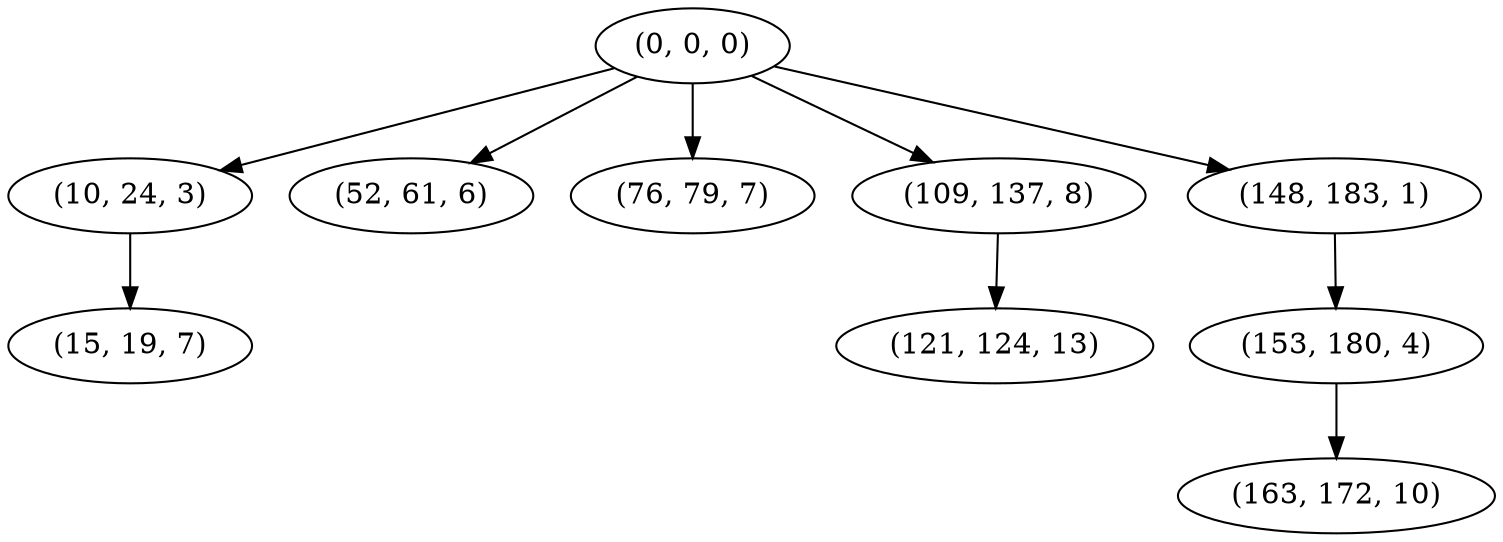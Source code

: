 digraph tree {
    "(0, 0, 0)";
    "(10, 24, 3)";
    "(15, 19, 7)";
    "(52, 61, 6)";
    "(76, 79, 7)";
    "(109, 137, 8)";
    "(121, 124, 13)";
    "(148, 183, 1)";
    "(153, 180, 4)";
    "(163, 172, 10)";
    "(0, 0, 0)" -> "(10, 24, 3)";
    "(0, 0, 0)" -> "(52, 61, 6)";
    "(0, 0, 0)" -> "(76, 79, 7)";
    "(0, 0, 0)" -> "(109, 137, 8)";
    "(0, 0, 0)" -> "(148, 183, 1)";
    "(10, 24, 3)" -> "(15, 19, 7)";
    "(109, 137, 8)" -> "(121, 124, 13)";
    "(148, 183, 1)" -> "(153, 180, 4)";
    "(153, 180, 4)" -> "(163, 172, 10)";
}
